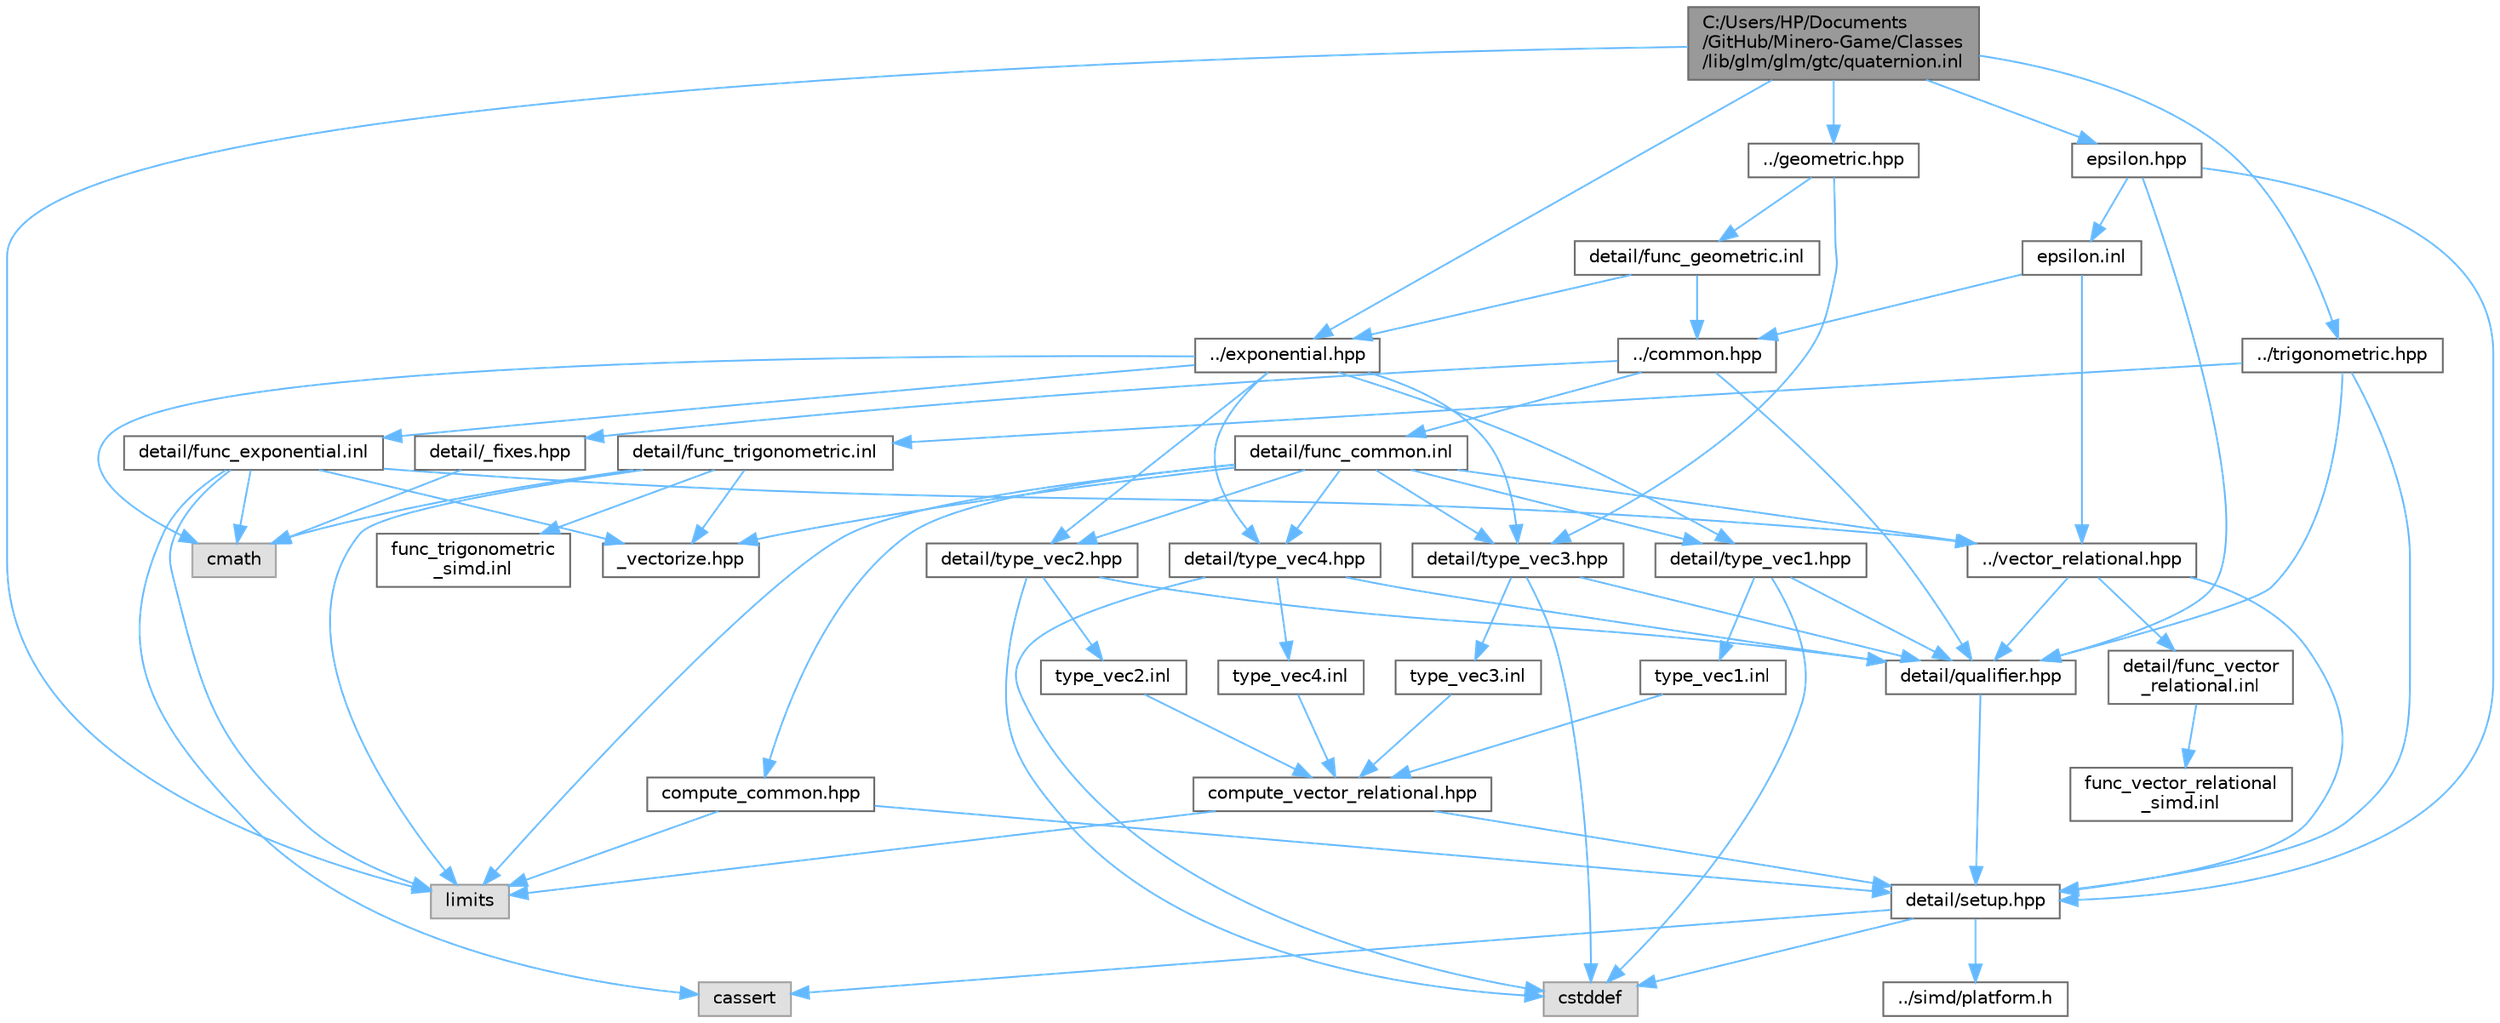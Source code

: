 digraph "C:/Users/HP/Documents/GitHub/Minero-Game/Classes/lib/glm/glm/gtc/quaternion.inl"
{
 // LATEX_PDF_SIZE
  bgcolor="transparent";
  edge [fontname=Helvetica,fontsize=10,labelfontname=Helvetica,labelfontsize=10];
  node [fontname=Helvetica,fontsize=10,shape=box,height=0.2,width=0.4];
  Node1 [id="Node000001",label="C:/Users/HP/Documents\l/GitHub/Minero-Game/Classes\l/lib/glm/glm/gtc/quaternion.inl",height=0.2,width=0.4,color="gray40", fillcolor="grey60", style="filled", fontcolor="black",tooltip=" "];
  Node1 -> Node2 [id="edge145_Node000001_Node000002",color="steelblue1",style="solid",tooltip=" "];
  Node2 [id="Node000002",label="../trigonometric.hpp",height=0.2,width=0.4,color="grey40", fillcolor="white", style="filled",URL="$_classes_2lib_2glm_2glm_2trigonometric_8hpp.html",tooltip=" "];
  Node2 -> Node3 [id="edge146_Node000002_Node000003",color="steelblue1",style="solid",tooltip=" "];
  Node3 [id="Node000003",label="detail/setup.hpp",height=0.2,width=0.4,color="grey40", fillcolor="white", style="filled",URL="$_classes_2lib_2glm_2glm_2detail_2setup_8hpp.html",tooltip=" "];
  Node3 -> Node4 [id="edge147_Node000003_Node000004",color="steelblue1",style="solid",tooltip=" "];
  Node4 [id="Node000004",label="cassert",height=0.2,width=0.4,color="grey60", fillcolor="#E0E0E0", style="filled",tooltip=" "];
  Node3 -> Node5 [id="edge148_Node000003_Node000005",color="steelblue1",style="solid",tooltip=" "];
  Node5 [id="Node000005",label="cstddef",height=0.2,width=0.4,color="grey60", fillcolor="#E0E0E0", style="filled",tooltip=" "];
  Node3 -> Node6 [id="edge149_Node000003_Node000006",color="steelblue1",style="solid",tooltip=" "];
  Node6 [id="Node000006",label="../simd/platform.h",height=0.2,width=0.4,color="grey40", fillcolor="white", style="filled",URL="$_classes_2lib_2glm_2glm_2simd_2platform_8h.html",tooltip=" "];
  Node2 -> Node7 [id="edge150_Node000002_Node000007",color="steelblue1",style="solid",tooltip=" "];
  Node7 [id="Node000007",label="detail/qualifier.hpp",height=0.2,width=0.4,color="grey40", fillcolor="white", style="filled",URL="$_classes_2lib_2glm_2glm_2detail_2qualifier_8hpp.html",tooltip=" "];
  Node7 -> Node3 [id="edge151_Node000007_Node000003",color="steelblue1",style="solid",tooltip=" "];
  Node2 -> Node8 [id="edge152_Node000002_Node000008",color="steelblue1",style="solid",tooltip=" "];
  Node8 [id="Node000008",label="detail/func_trigonometric.inl",height=0.2,width=0.4,color="grey40", fillcolor="white", style="filled",URL="$_classes_2lib_2glm_2glm_2detail_2func__trigonometric_8inl.html",tooltip=" "];
  Node8 -> Node9 [id="edge153_Node000008_Node000009",color="steelblue1",style="solid",tooltip=" "];
  Node9 [id="Node000009",label="_vectorize.hpp",height=0.2,width=0.4,color="grey40", fillcolor="white", style="filled",URL="$_classes_2lib_2glm_2glm_2detail_2__vectorize_8hpp.html",tooltip=" "];
  Node8 -> Node10 [id="edge154_Node000008_Node000010",color="steelblue1",style="solid",tooltip=" "];
  Node10 [id="Node000010",label="cmath",height=0.2,width=0.4,color="grey60", fillcolor="#E0E0E0", style="filled",tooltip=" "];
  Node8 -> Node11 [id="edge155_Node000008_Node000011",color="steelblue1",style="solid",tooltip=" "];
  Node11 [id="Node000011",label="limits",height=0.2,width=0.4,color="grey60", fillcolor="#E0E0E0", style="filled",tooltip=" "];
  Node8 -> Node12 [id="edge156_Node000008_Node000012",color="steelblue1",style="solid",tooltip=" "];
  Node12 [id="Node000012",label="func_trigonometric\l_simd.inl",height=0.2,width=0.4,color="grey40", fillcolor="white", style="filled",URL="$_classes_2lib_2glm_2glm_2detail_2func__trigonometric__simd_8inl.html",tooltip=" "];
  Node1 -> Node13 [id="edge157_Node000001_Node000013",color="steelblue1",style="solid",tooltip=" "];
  Node13 [id="Node000013",label="../geometric.hpp",height=0.2,width=0.4,color="grey40", fillcolor="white", style="filled",URL="$_classes_2lib_2glm_2glm_2geometric_8hpp.html",tooltip=" "];
  Node13 -> Node14 [id="edge158_Node000013_Node000014",color="steelblue1",style="solid",tooltip=" "];
  Node14 [id="Node000014",label="detail/type_vec3.hpp",height=0.2,width=0.4,color="grey40", fillcolor="white", style="filled",URL="$_classes_2lib_2glm_2glm_2detail_2type__vec3_8hpp.html",tooltip=" "];
  Node14 -> Node7 [id="edge159_Node000014_Node000007",color="steelblue1",style="solid",tooltip=" "];
  Node14 -> Node5 [id="edge160_Node000014_Node000005",color="steelblue1",style="solid",tooltip=" "];
  Node14 -> Node15 [id="edge161_Node000014_Node000015",color="steelblue1",style="solid",tooltip=" "];
  Node15 [id="Node000015",label="type_vec3.inl",height=0.2,width=0.4,color="grey40", fillcolor="white", style="filled",URL="$_classes_2lib_2glm_2glm_2detail_2type__vec3_8inl.html",tooltip=" "];
  Node15 -> Node16 [id="edge162_Node000015_Node000016",color="steelblue1",style="solid",tooltip=" "];
  Node16 [id="Node000016",label="compute_vector_relational.hpp",height=0.2,width=0.4,color="grey40", fillcolor="white", style="filled",URL="$_classes_2lib_2glm_2glm_2detail_2compute__vector__relational_8hpp.html",tooltip=" "];
  Node16 -> Node3 [id="edge163_Node000016_Node000003",color="steelblue1",style="solid",tooltip=" "];
  Node16 -> Node11 [id="edge164_Node000016_Node000011",color="steelblue1",style="solid",tooltip=" "];
  Node13 -> Node17 [id="edge165_Node000013_Node000017",color="steelblue1",style="solid",tooltip=" "];
  Node17 [id="Node000017",label="detail/func_geometric.inl",height=0.2,width=0.4,color="grey40", fillcolor="white", style="filled",URL="$_classes_2lib_2glm_2glm_2detail_2func__geometric_8inl.html",tooltip=" "];
  Node17 -> Node18 [id="edge166_Node000017_Node000018",color="steelblue1",style="solid",tooltip=" "];
  Node18 [id="Node000018",label="../exponential.hpp",height=0.2,width=0.4,color="grey40", fillcolor="white", style="filled",URL="$_classes_2lib_2glm_2glm_2exponential_8hpp.html",tooltip=" "];
  Node18 -> Node19 [id="edge167_Node000018_Node000019",color="steelblue1",style="solid",tooltip=" "];
  Node19 [id="Node000019",label="detail/type_vec1.hpp",height=0.2,width=0.4,color="grey40", fillcolor="white", style="filled",URL="$_classes_2lib_2glm_2glm_2detail_2type__vec1_8hpp.html",tooltip=" "];
  Node19 -> Node7 [id="edge168_Node000019_Node000007",color="steelblue1",style="solid",tooltip=" "];
  Node19 -> Node5 [id="edge169_Node000019_Node000005",color="steelblue1",style="solid",tooltip=" "];
  Node19 -> Node20 [id="edge170_Node000019_Node000020",color="steelblue1",style="solid",tooltip=" "];
  Node20 [id="Node000020",label="type_vec1.inl",height=0.2,width=0.4,color="grey40", fillcolor="white", style="filled",URL="$_classes_2lib_2glm_2glm_2detail_2type__vec1_8inl.html",tooltip=" "];
  Node20 -> Node16 [id="edge171_Node000020_Node000016",color="steelblue1",style="solid",tooltip=" "];
  Node18 -> Node21 [id="edge172_Node000018_Node000021",color="steelblue1",style="solid",tooltip=" "];
  Node21 [id="Node000021",label="detail/type_vec2.hpp",height=0.2,width=0.4,color="grey40", fillcolor="white", style="filled",URL="$_classes_2lib_2glm_2glm_2detail_2type__vec2_8hpp.html",tooltip=" "];
  Node21 -> Node7 [id="edge173_Node000021_Node000007",color="steelblue1",style="solid",tooltip=" "];
  Node21 -> Node5 [id="edge174_Node000021_Node000005",color="steelblue1",style="solid",tooltip=" "];
  Node21 -> Node22 [id="edge175_Node000021_Node000022",color="steelblue1",style="solid",tooltip=" "];
  Node22 [id="Node000022",label="type_vec2.inl",height=0.2,width=0.4,color="grey40", fillcolor="white", style="filled",URL="$_classes_2lib_2glm_2glm_2detail_2type__vec2_8inl.html",tooltip=" "];
  Node22 -> Node16 [id="edge176_Node000022_Node000016",color="steelblue1",style="solid",tooltip=" "];
  Node18 -> Node14 [id="edge177_Node000018_Node000014",color="steelblue1",style="solid",tooltip=" "];
  Node18 -> Node23 [id="edge178_Node000018_Node000023",color="steelblue1",style="solid",tooltip=" "];
  Node23 [id="Node000023",label="detail/type_vec4.hpp",height=0.2,width=0.4,color="grey40", fillcolor="white", style="filled",URL="$_classes_2lib_2glm_2glm_2detail_2type__vec4_8hpp.html",tooltip=" "];
  Node23 -> Node7 [id="edge179_Node000023_Node000007",color="steelblue1",style="solid",tooltip=" "];
  Node23 -> Node5 [id="edge180_Node000023_Node000005",color="steelblue1",style="solid",tooltip=" "];
  Node23 -> Node24 [id="edge181_Node000023_Node000024",color="steelblue1",style="solid",tooltip=" "];
  Node24 [id="Node000024",label="type_vec4.inl",height=0.2,width=0.4,color="grey40", fillcolor="white", style="filled",URL="$_classes_2lib_2glm_2glm_2detail_2type__vec4_8inl.html",tooltip=" "];
  Node24 -> Node16 [id="edge182_Node000024_Node000016",color="steelblue1",style="solid",tooltip=" "];
  Node18 -> Node10 [id="edge183_Node000018_Node000010",color="steelblue1",style="solid",tooltip=" "];
  Node18 -> Node25 [id="edge184_Node000018_Node000025",color="steelblue1",style="solid",tooltip=" "];
  Node25 [id="Node000025",label="detail/func_exponential.inl",height=0.2,width=0.4,color="grey40", fillcolor="white", style="filled",URL="$_classes_2lib_2glm_2glm_2detail_2func__exponential_8inl.html",tooltip=" "];
  Node25 -> Node26 [id="edge185_Node000025_Node000026",color="steelblue1",style="solid",tooltip=" "];
  Node26 [id="Node000026",label="../vector_relational.hpp",height=0.2,width=0.4,color="grey40", fillcolor="white", style="filled",URL="$_classes_2lib_2glm_2glm_2vector__relational_8hpp.html",tooltip=" "];
  Node26 -> Node7 [id="edge186_Node000026_Node000007",color="steelblue1",style="solid",tooltip=" "];
  Node26 -> Node3 [id="edge187_Node000026_Node000003",color="steelblue1",style="solid",tooltip=" "];
  Node26 -> Node27 [id="edge188_Node000026_Node000027",color="steelblue1",style="solid",tooltip=" "];
  Node27 [id="Node000027",label="detail/func_vector\l_relational.inl",height=0.2,width=0.4,color="grey40", fillcolor="white", style="filled",URL="$_classes_2lib_2glm_2glm_2detail_2func__vector__relational_8inl.html",tooltip=" "];
  Node27 -> Node28 [id="edge189_Node000027_Node000028",color="steelblue1",style="solid",tooltip=" "];
  Node28 [id="Node000028",label="func_vector_relational\l_simd.inl",height=0.2,width=0.4,color="grey40", fillcolor="white", style="filled",URL="$_classes_2lib_2glm_2glm_2detail_2func__vector__relational__simd_8inl.html",tooltip=" "];
  Node25 -> Node9 [id="edge190_Node000025_Node000009",color="steelblue1",style="solid",tooltip=" "];
  Node25 -> Node11 [id="edge191_Node000025_Node000011",color="steelblue1",style="solid",tooltip=" "];
  Node25 -> Node10 [id="edge192_Node000025_Node000010",color="steelblue1",style="solid",tooltip=" "];
  Node25 -> Node4 [id="edge193_Node000025_Node000004",color="steelblue1",style="solid",tooltip=" "];
  Node17 -> Node29 [id="edge194_Node000017_Node000029",color="steelblue1",style="solid",tooltip=" "];
  Node29 [id="Node000029",label="../common.hpp",height=0.2,width=0.4,color="grey40", fillcolor="white", style="filled",URL="$_classes_2lib_2glm_2glm_2common_8hpp.html",tooltip=" "];
  Node29 -> Node7 [id="edge195_Node000029_Node000007",color="steelblue1",style="solid",tooltip=" "];
  Node29 -> Node30 [id="edge196_Node000029_Node000030",color="steelblue1",style="solid",tooltip=" "];
  Node30 [id="Node000030",label="detail/_fixes.hpp",height=0.2,width=0.4,color="grey40", fillcolor="white", style="filled",URL="$_classes_2lib_2glm_2glm_2detail_2__fixes_8hpp.html",tooltip=" "];
  Node30 -> Node10 [id="edge197_Node000030_Node000010",color="steelblue1",style="solid",tooltip=" "];
  Node29 -> Node31 [id="edge198_Node000029_Node000031",color="steelblue1",style="solid",tooltip=" "];
  Node31 [id="Node000031",label="detail/func_common.inl",height=0.2,width=0.4,color="grey40", fillcolor="white", style="filled",URL="$_classes_2lib_2glm_2glm_2detail_2func__common_8inl.html",tooltip=" "];
  Node31 -> Node26 [id="edge199_Node000031_Node000026",color="steelblue1",style="solid",tooltip=" "];
  Node31 -> Node32 [id="edge200_Node000031_Node000032",color="steelblue1",style="solid",tooltip=" "];
  Node32 [id="Node000032",label="compute_common.hpp",height=0.2,width=0.4,color="grey40", fillcolor="white", style="filled",URL="$_classes_2lib_2glm_2glm_2detail_2compute__common_8hpp.html",tooltip=" "];
  Node32 -> Node3 [id="edge201_Node000032_Node000003",color="steelblue1",style="solid",tooltip=" "];
  Node32 -> Node11 [id="edge202_Node000032_Node000011",color="steelblue1",style="solid",tooltip=" "];
  Node31 -> Node19 [id="edge203_Node000031_Node000019",color="steelblue1",style="solid",tooltip=" "];
  Node31 -> Node21 [id="edge204_Node000031_Node000021",color="steelblue1",style="solid",tooltip=" "];
  Node31 -> Node14 [id="edge205_Node000031_Node000014",color="steelblue1",style="solid",tooltip=" "];
  Node31 -> Node23 [id="edge206_Node000031_Node000023",color="steelblue1",style="solid",tooltip=" "];
  Node31 -> Node9 [id="edge207_Node000031_Node000009",color="steelblue1",style="solid",tooltip=" "];
  Node31 -> Node11 [id="edge208_Node000031_Node000011",color="steelblue1",style="solid",tooltip=" "];
  Node1 -> Node18 [id="edge209_Node000001_Node000018",color="steelblue1",style="solid",tooltip=" "];
  Node1 -> Node33 [id="edge210_Node000001_Node000033",color="steelblue1",style="solid",tooltip=" "];
  Node33 [id="Node000033",label="epsilon.hpp",height=0.2,width=0.4,color="grey40", fillcolor="white", style="filled",URL="$_classes_2lib_2glm_2glm_2gtc_2epsilon_8hpp.html",tooltip=" "];
  Node33 -> Node3 [id="edge211_Node000033_Node000003",color="steelblue1",style="solid",tooltip=" "];
  Node33 -> Node7 [id="edge212_Node000033_Node000007",color="steelblue1",style="solid",tooltip=" "];
  Node33 -> Node34 [id="edge213_Node000033_Node000034",color="steelblue1",style="solid",tooltip=" "];
  Node34 [id="Node000034",label="epsilon.inl",height=0.2,width=0.4,color="grey40", fillcolor="white", style="filled",URL="$_classes_2lib_2glm_2glm_2gtc_2epsilon_8inl.html",tooltip=" "];
  Node34 -> Node26 [id="edge214_Node000034_Node000026",color="steelblue1",style="solid",tooltip=" "];
  Node34 -> Node29 [id="edge215_Node000034_Node000029",color="steelblue1",style="solid",tooltip=" "];
  Node1 -> Node11 [id="edge216_Node000001_Node000011",color="steelblue1",style="solid",tooltip=" "];
}
